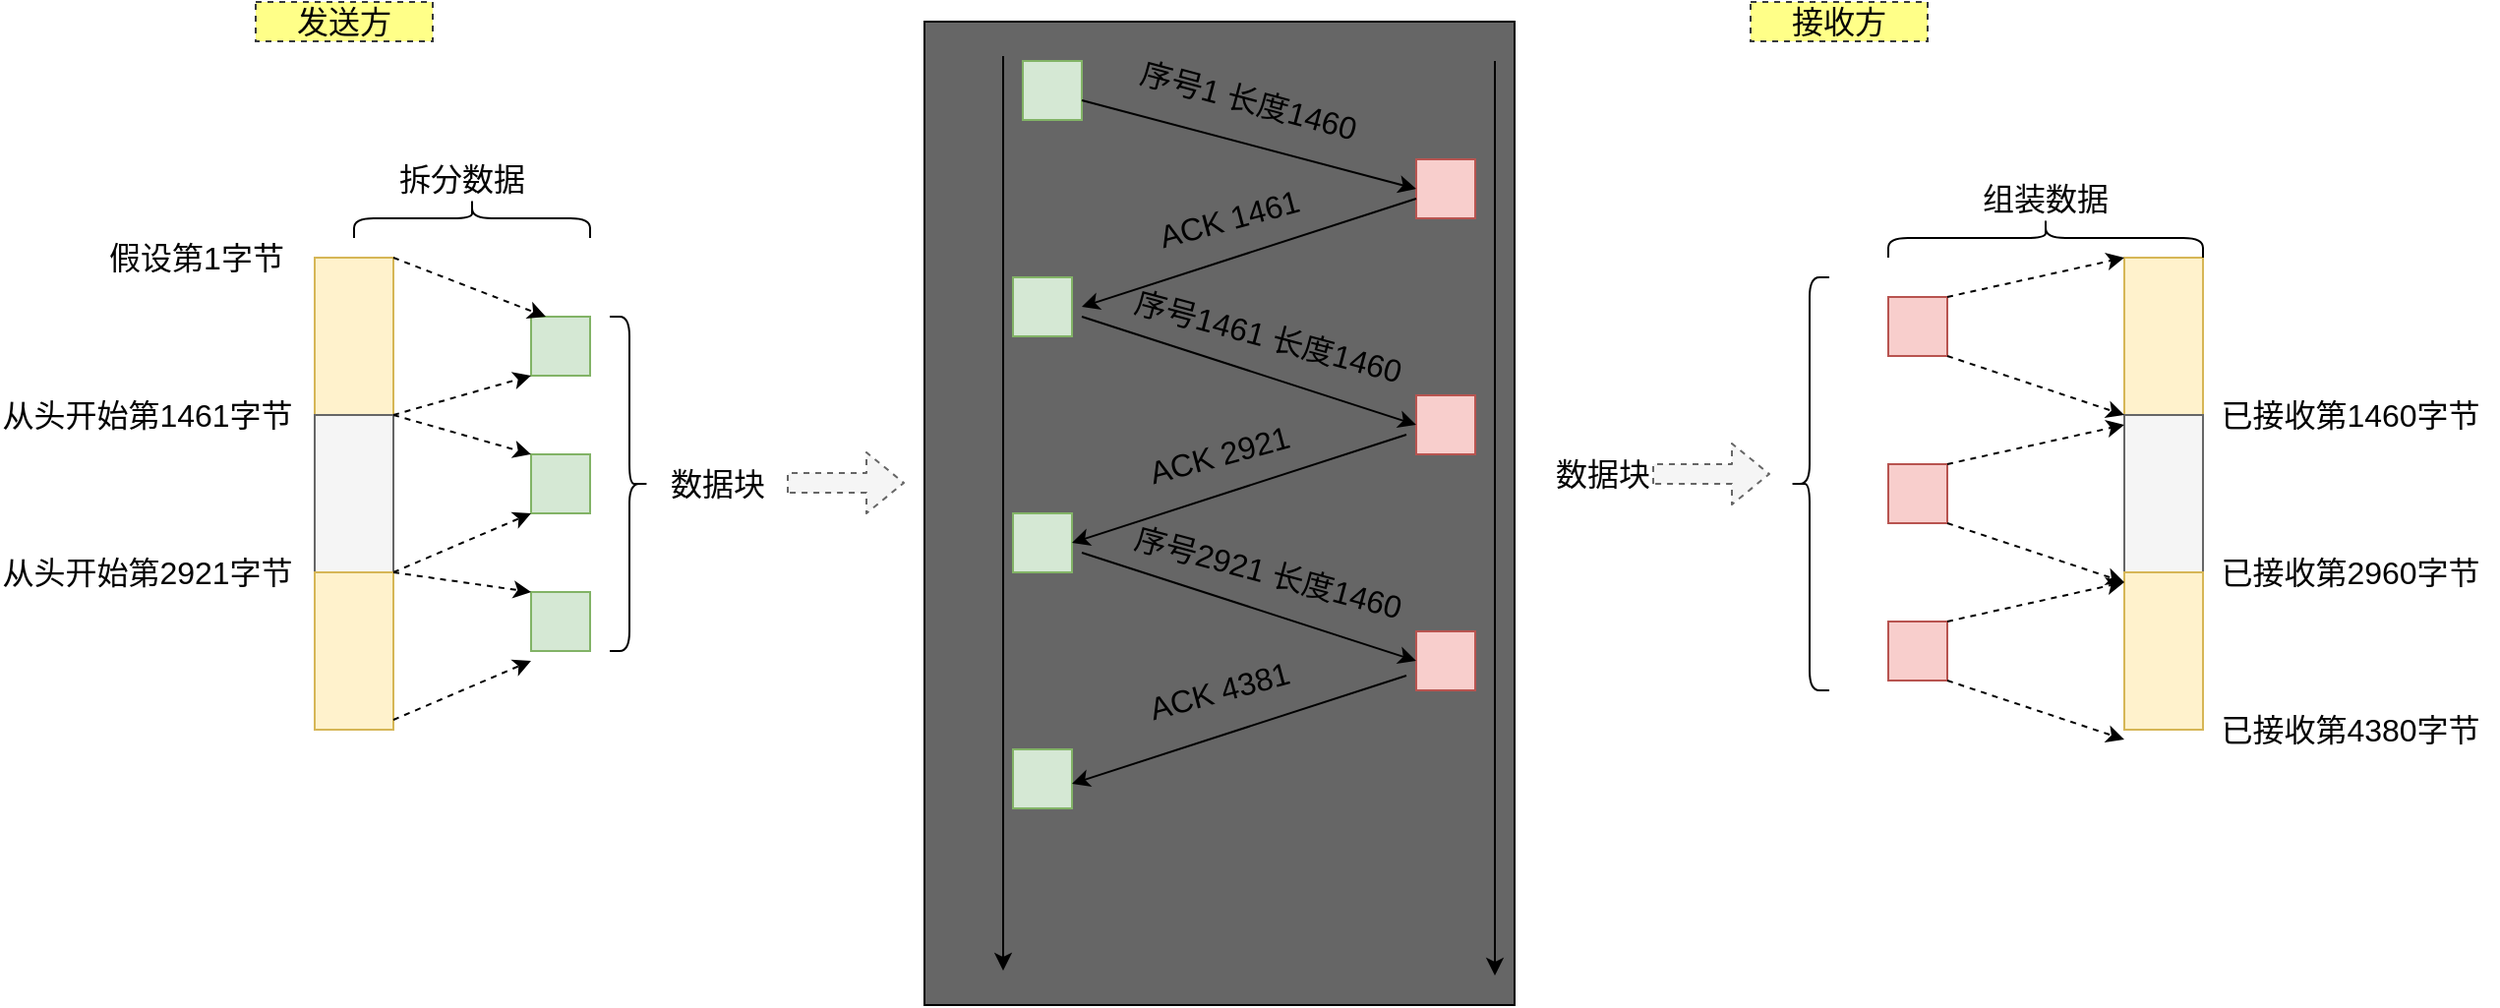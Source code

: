 <mxfile version="13.5.9" type="device"><diagram id="sQ7vT9EhwCwLoZ-grbRP" name="第 1 页"><mxGraphModel dx="2249" dy="713" grid="1" gridSize="10" guides="1" tooltips="1" connect="1" arrows="1" fold="1" page="1" pageScale="1" pageWidth="827" pageHeight="1169" math="0" shadow="0"><root><mxCell id="0"/><mxCell id="1" parent="0"/><mxCell id="wYcGZ183Q5XJ5HxV6tzS-1" value="" style="rounded=0;whiteSpace=wrap;html=1;fillColor=#fff2cc;strokeColor=#d6b656;" vertex="1" parent="1"><mxGeometry x="20" y="220" width="40" height="80" as="geometry"/></mxCell><mxCell id="wYcGZ183Q5XJ5HxV6tzS-8" value="" style="rounded=0;whiteSpace=wrap;html=1;fillColor=#666666;fontColor=#CCCCCC;" vertex="1" parent="1"><mxGeometry x="330" y="100" width="300" height="500" as="geometry"/></mxCell><mxCell id="wYcGZ183Q5XJ5HxV6tzS-10" value="" style="rounded=0;whiteSpace=wrap;html=1;fillColor=#d5e8d4;strokeColor=#82b366;" vertex="1" parent="1"><mxGeometry x="380" y="120" width="30" height="30" as="geometry"/></mxCell><mxCell id="wYcGZ183Q5XJ5HxV6tzS-11" value="" style="endArrow=classic;html=1;" edge="1" parent="1"><mxGeometry width="50" height="50" relative="1" as="geometry"><mxPoint x="370" y="117.5" as="sourcePoint"/><mxPoint x="370" y="582.5" as="targetPoint"/></mxGeometry></mxCell><mxCell id="wYcGZ183Q5XJ5HxV6tzS-12" value="" style="endArrow=classic;html=1;" edge="1" parent="1"><mxGeometry width="50" height="50" relative="1" as="geometry"><mxPoint x="620" y="120" as="sourcePoint"/><mxPoint x="620" y="585" as="targetPoint"/></mxGeometry></mxCell><mxCell id="wYcGZ183Q5XJ5HxV6tzS-13" value="" style="rounded=0;whiteSpace=wrap;html=1;fillColor=#f8cecc;strokeColor=#b85450;" vertex="1" parent="1"><mxGeometry x="580" y="170" width="30" height="30" as="geometry"/></mxCell><mxCell id="wYcGZ183Q5XJ5HxV6tzS-14" value="" style="endArrow=classic;html=1;entryX=0;entryY=0.5;entryDx=0;entryDy=0;" edge="1" parent="1" target="wYcGZ183Q5XJ5HxV6tzS-13"><mxGeometry width="50" height="50" relative="1" as="geometry"><mxPoint x="410" y="140" as="sourcePoint"/><mxPoint x="560" y="170" as="targetPoint"/></mxGeometry></mxCell><mxCell id="wYcGZ183Q5XJ5HxV6tzS-15" value="序号1 长度1460" style="text;html=1;strokeColor=none;fillColor=none;align=center;verticalAlign=middle;whiteSpace=wrap;rounded=0;fontSize=16;rotation=15;" vertex="1" parent="1"><mxGeometry x="420" y="130" width="150" height="20" as="geometry"/></mxCell><mxCell id="wYcGZ183Q5XJ5HxV6tzS-16" value="" style="rounded=0;whiteSpace=wrap;html=1;fillColor=#d5e8d4;strokeColor=#82b366;" vertex="1" parent="1"><mxGeometry x="375" y="230" width="30" height="30" as="geometry"/></mxCell><mxCell id="wYcGZ183Q5XJ5HxV6tzS-17" value="" style="endArrow=classic;html=1;fontSize=16;fontColor=#CCCCCC;" edge="1" parent="1"><mxGeometry width="50" height="50" relative="1" as="geometry"><mxPoint x="580" y="190" as="sourcePoint"/><mxPoint x="410" y="245" as="targetPoint"/></mxGeometry></mxCell><mxCell id="wYcGZ183Q5XJ5HxV6tzS-18" value="ACK 1461" style="text;html=1;strokeColor=none;fillColor=none;align=center;verticalAlign=middle;whiteSpace=wrap;rounded=0;fontSize=16;rotation=-15;" vertex="1" parent="1"><mxGeometry x="410" y="190" width="150" height="20" as="geometry"/></mxCell><mxCell id="wYcGZ183Q5XJ5HxV6tzS-19" value="" style="rounded=0;whiteSpace=wrap;html=1;fillColor=#f8cecc;strokeColor=#b85450;" vertex="1" parent="1"><mxGeometry x="580" y="290" width="30" height="30" as="geometry"/></mxCell><mxCell id="wYcGZ183Q5XJ5HxV6tzS-20" value="" style="endArrow=classic;html=1;entryX=0;entryY=0.5;entryDx=0;entryDy=0;" edge="1" parent="1" target="wYcGZ183Q5XJ5HxV6tzS-19"><mxGeometry width="50" height="50" relative="1" as="geometry"><mxPoint x="410" y="250" as="sourcePoint"/><mxPoint x="540" y="285" as="targetPoint"/></mxGeometry></mxCell><mxCell id="wYcGZ183Q5XJ5HxV6tzS-21" value="序号1461 长度1460" style="text;html=1;strokeColor=none;fillColor=none;align=center;verticalAlign=middle;whiteSpace=wrap;rounded=0;fontSize=16;rotation=15;" vertex="1" parent="1"><mxGeometry x="430" y="250" width="150" height="20" as="geometry"/></mxCell><mxCell id="wYcGZ183Q5XJ5HxV6tzS-22" value="" style="rounded=0;whiteSpace=wrap;html=1;fillColor=#d5e8d4;strokeColor=#82b366;" vertex="1" parent="1"><mxGeometry x="375" y="350" width="30" height="30" as="geometry"/></mxCell><mxCell id="wYcGZ183Q5XJ5HxV6tzS-23" value="" style="endArrow=classic;html=1;fontSize=16;fontColor=#CCCCCC;" edge="1" parent="1"><mxGeometry width="50" height="50" relative="1" as="geometry"><mxPoint x="575" y="310" as="sourcePoint"/><mxPoint x="405" y="365" as="targetPoint"/></mxGeometry></mxCell><mxCell id="wYcGZ183Q5XJ5HxV6tzS-24" value="ACK 2921" style="text;html=1;strokeColor=none;fillColor=none;align=center;verticalAlign=middle;whiteSpace=wrap;rounded=0;fontSize=16;rotation=-15;" vertex="1" parent="1"><mxGeometry x="405" y="310" width="150" height="20" as="geometry"/></mxCell><mxCell id="wYcGZ183Q5XJ5HxV6tzS-25" value="" style="rounded=0;whiteSpace=wrap;html=1;fillColor=#f8cecc;strokeColor=#b85450;" vertex="1" parent="1"><mxGeometry x="580" y="410" width="30" height="30" as="geometry"/></mxCell><mxCell id="wYcGZ183Q5XJ5HxV6tzS-26" value="" style="endArrow=classic;html=1;entryX=0;entryY=0.5;entryDx=0;entryDy=0;" edge="1" parent="1"><mxGeometry width="50" height="50" relative="1" as="geometry"><mxPoint x="410" y="370" as="sourcePoint"/><mxPoint x="580" y="425" as="targetPoint"/></mxGeometry></mxCell><mxCell id="wYcGZ183Q5XJ5HxV6tzS-27" value="序号2921 长度1460" style="text;html=1;strokeColor=none;fillColor=none;align=center;verticalAlign=middle;whiteSpace=wrap;rounded=0;fontSize=16;rotation=15;" vertex="1" parent="1"><mxGeometry x="430" y="370" width="150" height="20" as="geometry"/></mxCell><mxCell id="wYcGZ183Q5XJ5HxV6tzS-28" value="" style="rounded=0;whiteSpace=wrap;html=1;fillColor=#d5e8d4;strokeColor=#82b366;" vertex="1" parent="1"><mxGeometry x="375" y="470" width="30" height="30" as="geometry"/></mxCell><mxCell id="wYcGZ183Q5XJ5HxV6tzS-29" value="" style="endArrow=classic;html=1;fontSize=16;fontColor=#CCCCCC;" edge="1" parent="1"><mxGeometry width="50" height="50" relative="1" as="geometry"><mxPoint x="575" y="432.5" as="sourcePoint"/><mxPoint x="405" y="487.5" as="targetPoint"/></mxGeometry></mxCell><mxCell id="wYcGZ183Q5XJ5HxV6tzS-30" value="ACK 4381" style="text;html=1;strokeColor=none;fillColor=none;align=center;verticalAlign=middle;whiteSpace=wrap;rounded=0;fontSize=16;rotation=-15;" vertex="1" parent="1"><mxGeometry x="405" y="430" width="150" height="20" as="geometry"/></mxCell><mxCell id="wYcGZ183Q5XJ5HxV6tzS-31" value="" style="rounded=0;whiteSpace=wrap;html=1;fillColor=#f5f5f5;strokeColor=#666666;fontColor=#333333;" vertex="1" parent="1"><mxGeometry x="20" y="300" width="40" height="80" as="geometry"/></mxCell><mxCell id="wYcGZ183Q5XJ5HxV6tzS-32" value="" style="rounded=0;whiteSpace=wrap;html=1;fillColor=#fff2cc;strokeColor=#d6b656;" vertex="1" parent="1"><mxGeometry x="20" y="380" width="40" height="80" as="geometry"/></mxCell><mxCell id="wYcGZ183Q5XJ5HxV6tzS-34" value="&lt;font color=&quot;#030303&quot;&gt;假设第1字节&lt;/font&gt;" style="text;html=1;strokeColor=none;fillColor=none;align=center;verticalAlign=middle;whiteSpace=wrap;rounded=0;fontSize=16;fontColor=#CCCCCC;" vertex="1" parent="1"><mxGeometry x="-90" y="210" width="100" height="20" as="geometry"/></mxCell><mxCell id="wYcGZ183Q5XJ5HxV6tzS-35" value="&lt;font color=&quot;#030303&quot;&gt;从头开始第1461字节&lt;/font&gt;" style="text;html=1;strokeColor=none;fillColor=none;align=center;verticalAlign=middle;whiteSpace=wrap;rounded=0;fontSize=16;fontColor=#CCCCCC;" vertex="1" parent="1"><mxGeometry x="-140" y="290" width="150" height="20" as="geometry"/></mxCell><mxCell id="wYcGZ183Q5XJ5HxV6tzS-36" value="&lt;font color=&quot;#030303&quot;&gt;从头开始第2921字节&lt;/font&gt;" style="text;html=1;strokeColor=none;fillColor=none;align=center;verticalAlign=middle;whiteSpace=wrap;rounded=0;fontSize=16;fontColor=#CCCCCC;" vertex="1" parent="1"><mxGeometry x="-140" y="370" width="150" height="20" as="geometry"/></mxCell><mxCell id="wYcGZ183Q5XJ5HxV6tzS-37" value="" style="rounded=0;whiteSpace=wrap;html=1;fillColor=#d5e8d4;strokeColor=#82b366;" vertex="1" parent="1"><mxGeometry x="130" y="250" width="30" height="30" as="geometry"/></mxCell><mxCell id="wYcGZ183Q5XJ5HxV6tzS-38" value="" style="rounded=0;whiteSpace=wrap;html=1;fillColor=#d5e8d4;strokeColor=#82b366;" vertex="1" parent="1"><mxGeometry x="130" y="320" width="30" height="30" as="geometry"/></mxCell><mxCell id="wYcGZ183Q5XJ5HxV6tzS-39" value="" style="rounded=0;whiteSpace=wrap;html=1;fillColor=#d5e8d4;strokeColor=#82b366;" vertex="1" parent="1"><mxGeometry x="130" y="390" width="30" height="30" as="geometry"/></mxCell><mxCell id="wYcGZ183Q5XJ5HxV6tzS-40" value="" style="endArrow=classic;html=1;fontSize=16;fontColor=#CCCCCC;exitX=1;exitY=0;exitDx=0;exitDy=0;entryX=0.25;entryY=0;entryDx=0;entryDy=0;dashed=1;" edge="1" parent="1" source="wYcGZ183Q5XJ5HxV6tzS-1" target="wYcGZ183Q5XJ5HxV6tzS-37"><mxGeometry width="50" height="50" relative="1" as="geometry"><mxPoint x="140" y="210" as="sourcePoint"/><mxPoint x="190" y="160" as="targetPoint"/></mxGeometry></mxCell><mxCell id="wYcGZ183Q5XJ5HxV6tzS-41" value="" style="endArrow=classic;html=1;fontSize=16;fontColor=#CCCCCC;exitX=1;exitY=0;exitDx=0;exitDy=0;entryX=0;entryY=1;entryDx=0;entryDy=0;dashed=1;" edge="1" parent="1" source="wYcGZ183Q5XJ5HxV6tzS-31" target="wYcGZ183Q5XJ5HxV6tzS-37"><mxGeometry width="50" height="50" relative="1" as="geometry"><mxPoint x="70" y="290" as="sourcePoint"/><mxPoint x="147.5" y="320" as="targetPoint"/></mxGeometry></mxCell><mxCell id="wYcGZ183Q5XJ5HxV6tzS-42" value="" style="endArrow=classic;html=1;fontSize=16;fontColor=#CCCCCC;exitX=1;exitY=0;exitDx=0;exitDy=0;entryX=0;entryY=0;entryDx=0;entryDy=0;dashed=1;" edge="1" parent="1" target="wYcGZ183Q5XJ5HxV6tzS-38"><mxGeometry width="50" height="50" relative="1" as="geometry"><mxPoint x="60" y="300" as="sourcePoint"/><mxPoint x="137.5" y="330" as="targetPoint"/></mxGeometry></mxCell><mxCell id="wYcGZ183Q5XJ5HxV6tzS-43" value="" style="endArrow=classic;html=1;fontSize=16;fontColor=#CCCCCC;exitX=1;exitY=0;exitDx=0;exitDy=0;entryX=0;entryY=1;entryDx=0;entryDy=0;dashed=1;" edge="1" parent="1" target="wYcGZ183Q5XJ5HxV6tzS-38"><mxGeometry width="50" height="50" relative="1" as="geometry"><mxPoint x="60" y="380" as="sourcePoint"/><mxPoint x="130" y="360" as="targetPoint"/></mxGeometry></mxCell><mxCell id="wYcGZ183Q5XJ5HxV6tzS-44" value="" style="endArrow=classic;html=1;fontSize=16;fontColor=#CCCCCC;exitX=1;exitY=0;exitDx=0;exitDy=0;entryX=0;entryY=0;entryDx=0;entryDy=0;dashed=1;" edge="1" parent="1" target="wYcGZ183Q5XJ5HxV6tzS-39"><mxGeometry width="50" height="50" relative="1" as="geometry"><mxPoint x="60" y="380" as="sourcePoint"/><mxPoint x="137.5" y="410" as="targetPoint"/></mxGeometry></mxCell><mxCell id="wYcGZ183Q5XJ5HxV6tzS-45" value="" style="endArrow=classic;html=1;fontSize=16;fontColor=#CCCCCC;exitX=1;exitY=0;exitDx=0;exitDy=0;entryX=0;entryY=1;entryDx=0;entryDy=0;dashed=1;" edge="1" parent="1"><mxGeometry width="50" height="50" relative="1" as="geometry"><mxPoint x="60" y="455" as="sourcePoint"/><mxPoint x="130" y="425" as="targetPoint"/></mxGeometry></mxCell><mxCell id="wYcGZ183Q5XJ5HxV6tzS-46" value="&lt;font color=&quot;#050505&quot;&gt;数据块&lt;/font&gt;" style="text;html=1;strokeColor=none;fillColor=none;align=center;verticalAlign=middle;whiteSpace=wrap;rounded=0;fontSize=16;fontColor=#CCCCCC;" vertex="1" parent="1"><mxGeometry x="190" y="325" width="70" height="20" as="geometry"/></mxCell><mxCell id="wYcGZ183Q5XJ5HxV6tzS-47" value="" style="shape=curlyBracket;whiteSpace=wrap;html=1;rounded=1;fillColor=#666666;fontSize=16;fontColor=#CCCCCC;rotation=-180;" vertex="1" parent="1"><mxGeometry x="170" y="250" width="20" height="170" as="geometry"/></mxCell><mxCell id="wYcGZ183Q5XJ5HxV6tzS-48" value="" style="shape=curlyBracket;whiteSpace=wrap;html=1;rounded=1;fillColor=#666666;fontSize=16;fontColor=#CCCCCC;rotation=90;" vertex="1" parent="1"><mxGeometry x="90" y="140" width="20" height="120" as="geometry"/></mxCell><mxCell id="wYcGZ183Q5XJ5HxV6tzS-49" value="&lt;font color=&quot;#050505&quot;&gt;拆分数据&lt;/font&gt;" style="text;html=1;strokeColor=none;fillColor=none;align=center;verticalAlign=middle;whiteSpace=wrap;rounded=0;fontSize=16;fontColor=#CCCCCC;" vertex="1" parent="1"><mxGeometry x="60" y="170" width="70" height="20" as="geometry"/></mxCell><mxCell id="wYcGZ183Q5XJ5HxV6tzS-51" value="" style="shape=flexArrow;endArrow=classic;html=1;dashed=1;fontSize=16;fontColor=#CCCCCC;fillColor=#f5f5f5;strokeColor=#666666;" edge="1" parent="1"><mxGeometry width="50" height="50" relative="1" as="geometry"><mxPoint x="260" y="334.5" as="sourcePoint"/><mxPoint x="320" y="334.5" as="targetPoint"/></mxGeometry></mxCell><mxCell id="wYcGZ183Q5XJ5HxV6tzS-52" value="" style="rounded=0;whiteSpace=wrap;html=1;fillColor=#fff2cc;strokeColor=#d6b656;" vertex="1" parent="1"><mxGeometry x="940" y="220" width="40" height="80" as="geometry"/></mxCell><mxCell id="wYcGZ183Q5XJ5HxV6tzS-53" value="" style="rounded=0;whiteSpace=wrap;html=1;fillColor=#f5f5f5;strokeColor=#666666;fontColor=#333333;" vertex="1" parent="1"><mxGeometry x="940" y="300" width="40" height="80" as="geometry"/></mxCell><mxCell id="wYcGZ183Q5XJ5HxV6tzS-54" value="" style="rounded=0;whiteSpace=wrap;html=1;fillColor=#fff2cc;strokeColor=#d6b656;" vertex="1" parent="1"><mxGeometry x="940" y="380" width="40" height="80" as="geometry"/></mxCell><mxCell id="wYcGZ183Q5XJ5HxV6tzS-56" value="&lt;font color=&quot;#030303&quot;&gt;已接收第1460字节&lt;/font&gt;" style="text;html=1;strokeColor=none;fillColor=none;align=center;verticalAlign=middle;whiteSpace=wrap;rounded=0;fontSize=16;fontColor=#CCCCCC;" vertex="1" parent="1"><mxGeometry x="980" y="290" width="150" height="20" as="geometry"/></mxCell><mxCell id="wYcGZ183Q5XJ5HxV6tzS-72" value="&lt;font color=&quot;#030303&quot;&gt;已接收第2960字节&lt;/font&gt;" style="text;html=1;strokeColor=none;fillColor=none;align=center;verticalAlign=middle;whiteSpace=wrap;rounded=0;fontSize=16;fontColor=#CCCCCC;" vertex="1" parent="1"><mxGeometry x="980" y="370" width="150" height="20" as="geometry"/></mxCell><mxCell id="wYcGZ183Q5XJ5HxV6tzS-73" value="&lt;font color=&quot;#030303&quot;&gt;已接收第4380字节&lt;/font&gt;" style="text;html=1;strokeColor=none;fillColor=none;align=center;verticalAlign=middle;whiteSpace=wrap;rounded=0;fontSize=16;fontColor=#CCCCCC;" vertex="1" parent="1"><mxGeometry x="980" y="450" width="150" height="20" as="geometry"/></mxCell><mxCell id="wYcGZ183Q5XJ5HxV6tzS-74" value="" style="rounded=0;whiteSpace=wrap;html=1;fillColor=#f8cecc;strokeColor=#b85450;" vertex="1" parent="1"><mxGeometry x="820" y="240" width="30" height="30" as="geometry"/></mxCell><mxCell id="wYcGZ183Q5XJ5HxV6tzS-75" value="" style="rounded=0;whiteSpace=wrap;html=1;fillColor=#f8cecc;strokeColor=#b85450;" vertex="1" parent="1"><mxGeometry x="820" y="325" width="30" height="30" as="geometry"/></mxCell><mxCell id="wYcGZ183Q5XJ5HxV6tzS-76" value="" style="rounded=0;whiteSpace=wrap;html=1;fillColor=#f8cecc;strokeColor=#b85450;" vertex="1" parent="1"><mxGeometry x="820" y="405" width="30" height="30" as="geometry"/></mxCell><mxCell id="wYcGZ183Q5XJ5HxV6tzS-77" value="" style="endArrow=classic;html=1;fontSize=16;fontColor=#CCCCCC;exitX=1;exitY=0;exitDx=0;exitDy=0;entryX=0;entryY=0;entryDx=0;entryDy=0;dashed=1;" edge="1" parent="1" target="wYcGZ183Q5XJ5HxV6tzS-53"><mxGeometry width="50" height="50" relative="1" as="geometry"><mxPoint x="850" y="270" as="sourcePoint"/><mxPoint x="927.5" y="300" as="targetPoint"/></mxGeometry></mxCell><mxCell id="wYcGZ183Q5XJ5HxV6tzS-78" value="" style="endArrow=classic;html=1;fontSize=16;fontColor=#CCCCCC;exitX=1;exitY=0;exitDx=0;exitDy=0;entryX=0;entryY=0;entryDx=0;entryDy=0;dashed=1;" edge="1" parent="1" target="wYcGZ183Q5XJ5HxV6tzS-52"><mxGeometry width="50" height="50" relative="1" as="geometry"><mxPoint x="850" y="240" as="sourcePoint"/><mxPoint x="920" y="220" as="targetPoint"/></mxGeometry></mxCell><mxCell id="wYcGZ183Q5XJ5HxV6tzS-79" value="" style="endArrow=classic;html=1;fontSize=16;fontColor=#CCCCCC;exitX=1;exitY=0;exitDx=0;exitDy=0;entryX=0;entryY=0;entryDx=0;entryDy=0;dashed=1;" edge="1" parent="1"><mxGeometry width="50" height="50" relative="1" as="geometry"><mxPoint x="850" y="325" as="sourcePoint"/><mxPoint x="940" y="305" as="targetPoint"/></mxGeometry></mxCell><mxCell id="wYcGZ183Q5XJ5HxV6tzS-80" value="" style="endArrow=classic;html=1;fontSize=16;fontColor=#CCCCCC;exitX=1;exitY=0;exitDx=0;exitDy=0;entryX=0;entryY=0;entryDx=0;entryDy=0;dashed=1;" edge="1" parent="1"><mxGeometry width="50" height="50" relative="1" as="geometry"><mxPoint x="850" y="355" as="sourcePoint"/><mxPoint x="940" y="385" as="targetPoint"/></mxGeometry></mxCell><mxCell id="wYcGZ183Q5XJ5HxV6tzS-81" value="" style="endArrow=classic;html=1;fontSize=16;fontColor=#CCCCCC;exitX=1;exitY=0;exitDx=0;exitDy=0;entryX=0;entryY=0;entryDx=0;entryDy=0;dashed=1;" edge="1" parent="1"><mxGeometry width="50" height="50" relative="1" as="geometry"><mxPoint x="850" y="405" as="sourcePoint"/><mxPoint x="940" y="385" as="targetPoint"/></mxGeometry></mxCell><mxCell id="wYcGZ183Q5XJ5HxV6tzS-82" value="" style="endArrow=classic;html=1;fontSize=16;fontColor=#CCCCCC;exitX=1;exitY=0;exitDx=0;exitDy=0;entryX=0;entryY=0;entryDx=0;entryDy=0;dashed=1;" edge="1" parent="1"><mxGeometry width="50" height="50" relative="1" as="geometry"><mxPoint x="850" y="435" as="sourcePoint"/><mxPoint x="940" y="465" as="targetPoint"/></mxGeometry></mxCell><mxCell id="wYcGZ183Q5XJ5HxV6tzS-88" value="" style="shape=curlyBracket;whiteSpace=wrap;html=1;rounded=1;fillColor=#666666;fontSize=16;fontColor=#CCCCCC;rotation=90;" vertex="1" parent="1"><mxGeometry x="890" y="130" width="20" height="160" as="geometry"/></mxCell><mxCell id="wYcGZ183Q5XJ5HxV6tzS-89" value="&lt;font color=&quot;#050505&quot;&gt;组装数据&lt;/font&gt;" style="text;html=1;strokeColor=none;fillColor=none;align=center;verticalAlign=middle;whiteSpace=wrap;rounded=0;fontSize=16;fontColor=#CCCCCC;" vertex="1" parent="1"><mxGeometry x="865" y="180" width="70" height="20" as="geometry"/></mxCell><mxCell id="wYcGZ183Q5XJ5HxV6tzS-90" value="" style="shape=curlyBracket;whiteSpace=wrap;html=1;rounded=1;fillColor=#666666;fontSize=16;fontColor=#CCCCCC;rotation=0;" vertex="1" parent="1"><mxGeometry x="770" y="230" width="20" height="210" as="geometry"/></mxCell><mxCell id="wYcGZ183Q5XJ5HxV6tzS-91" value="&lt;font color=&quot;#050505&quot;&gt;数据块&lt;/font&gt;" style="text;html=1;strokeColor=none;fillColor=none;align=center;verticalAlign=middle;whiteSpace=wrap;rounded=0;fontSize=16;fontColor=#CCCCCC;" vertex="1" parent="1"><mxGeometry x="640" y="320" width="70" height="20" as="geometry"/></mxCell><mxCell id="wYcGZ183Q5XJ5HxV6tzS-92" value="" style="shape=flexArrow;endArrow=classic;html=1;dashed=1;fontSize=16;fontColor=#CCCCCC;fillColor=#f5f5f5;strokeColor=#666666;" edge="1" parent="1"><mxGeometry width="50" height="50" relative="1" as="geometry"><mxPoint x="700" y="330" as="sourcePoint"/><mxPoint x="760" y="330" as="targetPoint"/></mxGeometry></mxCell><mxCell id="wYcGZ183Q5XJ5HxV6tzS-93" value="&lt;font color=&quot;#050505&quot;&gt;发送方&lt;/font&gt;" style="text;html=1;strokeColor=#36393d;fillColor=#ffff88;align=center;verticalAlign=middle;whiteSpace=wrap;rounded=0;dashed=1;fontSize=16;" vertex="1" parent="1"><mxGeometry x="-10" y="90" width="90" height="20" as="geometry"/></mxCell><mxCell id="wYcGZ183Q5XJ5HxV6tzS-94" value="&lt;font color=&quot;#050505&quot;&gt;接收方&lt;/font&gt;" style="text;html=1;strokeColor=#36393d;fillColor=#ffff88;align=center;verticalAlign=middle;whiteSpace=wrap;rounded=0;dashed=1;fontSize=16;" vertex="1" parent="1"><mxGeometry x="750" y="90" width="90" height="20" as="geometry"/></mxCell></root></mxGraphModel></diagram></mxfile>
